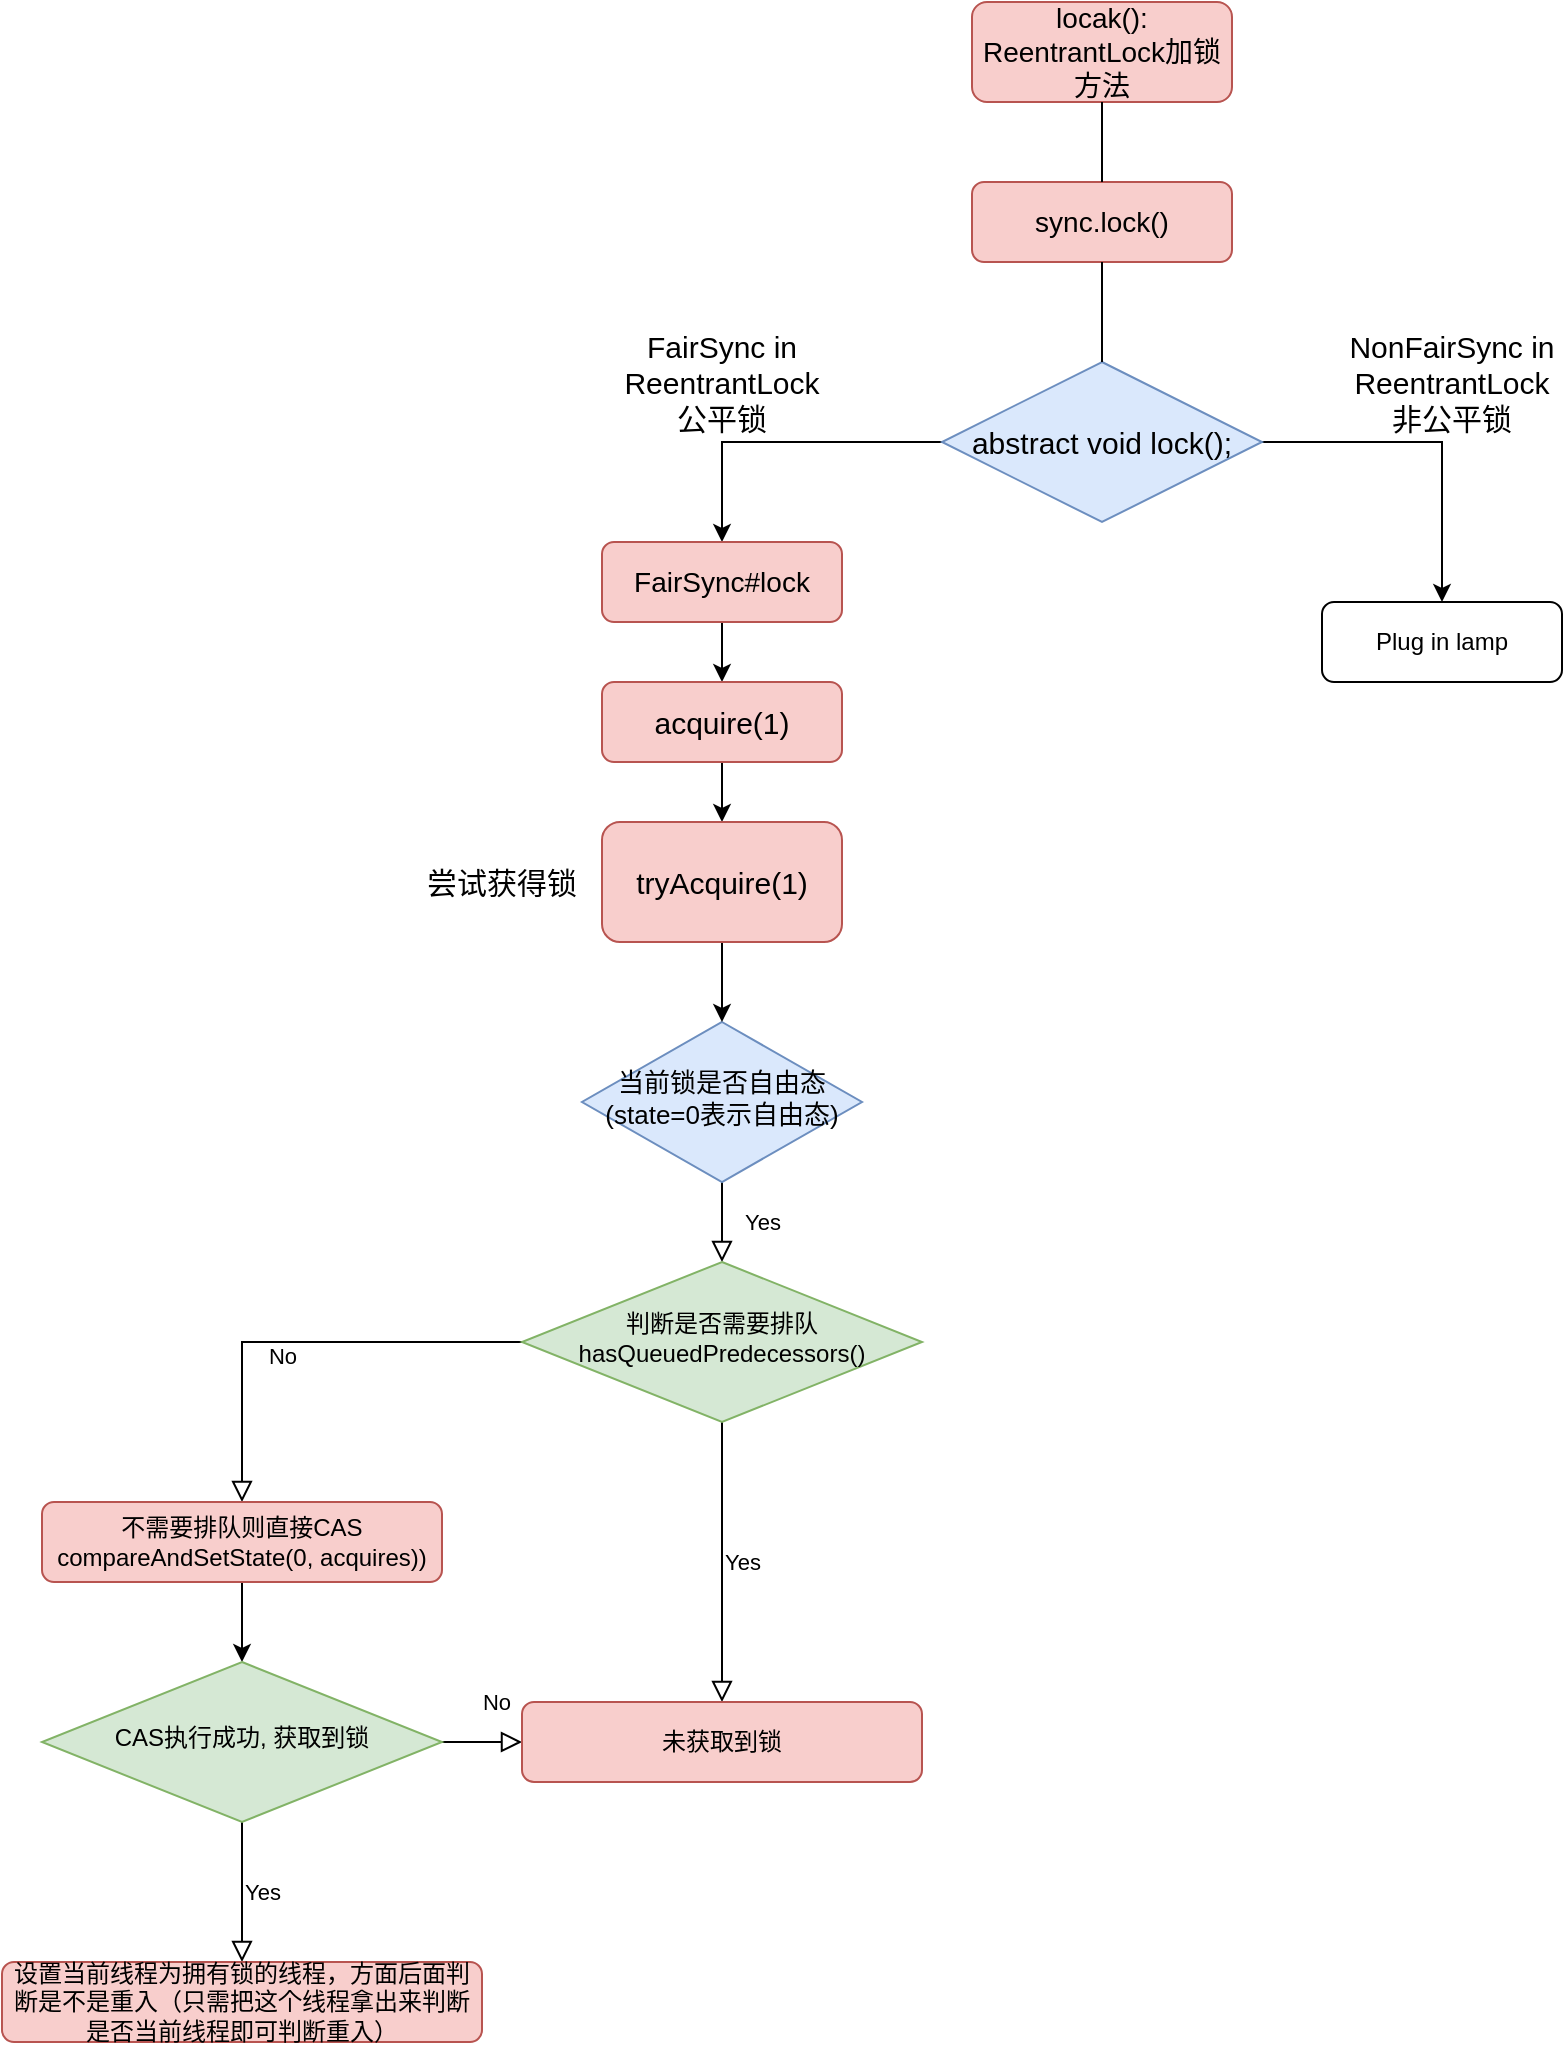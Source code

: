 <mxfile version="14.6.6" type="github">
  <diagram id="C5RBs43oDa-KdzZeNtuy" name="Page-1">
    <mxGraphModel dx="2249" dy="794" grid="1" gridSize="10" guides="1" tooltips="1" connect="1" arrows="1" fold="1" page="1" pageScale="1" pageWidth="827" pageHeight="1169" math="0" shadow="0">
      <root>
        <mxCell id="WIyWlLk6GJQsqaUBKTNV-0" />
        <mxCell id="WIyWlLk6GJQsqaUBKTNV-1" parent="WIyWlLk6GJQsqaUBKTNV-0" />
        <mxCell id="WIyWlLk6GJQsqaUBKTNV-3" value="locak(): ReentrantLock加锁方法" style="rounded=1;whiteSpace=wrap;html=1;fontSize=14;glass=0;strokeWidth=1;shadow=0;fillColor=#f8cecc;strokeColor=#b85450;" parent="WIyWlLk6GJQsqaUBKTNV-1" vertex="1">
          <mxGeometry x="155" y="50" width="130" height="50" as="geometry" />
        </mxCell>
        <mxCell id="WIyWlLk6GJQsqaUBKTNV-4" value="Yes" style="rounded=0;html=1;jettySize=auto;orthogonalLoop=1;fontSize=11;endArrow=block;endFill=0;endSize=8;strokeWidth=1;shadow=0;labelBackgroundColor=none;edgeStyle=orthogonalEdgeStyle;" parent="WIyWlLk6GJQsqaUBKTNV-1" source="WIyWlLk6GJQsqaUBKTNV-6" target="WIyWlLk6GJQsqaUBKTNV-10" edge="1">
          <mxGeometry y="20" relative="1" as="geometry">
            <mxPoint as="offset" />
          </mxGeometry>
        </mxCell>
        <mxCell id="WIyWlLk6GJQsqaUBKTNV-6" value="当前锁是否自由态(state=0表示自由态)" style="rhombus;whiteSpace=wrap;html=1;shadow=0;fontFamily=Helvetica;fontSize=13;align=center;strokeWidth=1;spacing=6;spacingTop=-4;fillColor=#dae8fc;strokeColor=#6c8ebf;" parent="WIyWlLk6GJQsqaUBKTNV-1" vertex="1">
          <mxGeometry x="-40" y="560" width="140" height="80" as="geometry" />
        </mxCell>
        <mxCell id="WIyWlLk6GJQsqaUBKTNV-8" value="No" style="rounded=0;html=1;jettySize=auto;orthogonalLoop=1;fontSize=11;endArrow=block;endFill=0;endSize=8;strokeWidth=1;shadow=0;labelBackgroundColor=none;edgeStyle=orthogonalEdgeStyle;exitX=0;exitY=0.5;exitDx=0;exitDy=0;" parent="WIyWlLk6GJQsqaUBKTNV-1" source="WIyWlLk6GJQsqaUBKTNV-10" target="WIyWlLk6GJQsqaUBKTNV-11" edge="1">
          <mxGeometry x="0.333" y="20" relative="1" as="geometry">
            <mxPoint as="offset" />
            <mxPoint x="-100" y="720" as="sourcePoint" />
          </mxGeometry>
        </mxCell>
        <mxCell id="WIyWlLk6GJQsqaUBKTNV-9" value="Yes" style="edgeStyle=orthogonalEdgeStyle;rounded=0;html=1;jettySize=auto;orthogonalLoop=1;fontSize=11;endArrow=block;endFill=0;endSize=8;strokeWidth=1;shadow=0;labelBackgroundColor=none;entryX=0.5;entryY=0;entryDx=0;entryDy=0;" parent="WIyWlLk6GJQsqaUBKTNV-1" source="WIyWlLk6GJQsqaUBKTNV-10" target="wI134FwoUZfQ0vSvFCqH-27" edge="1">
          <mxGeometry y="10" relative="1" as="geometry">
            <mxPoint as="offset" />
            <mxPoint x="30" y="800" as="targetPoint" />
          </mxGeometry>
        </mxCell>
        <mxCell id="WIyWlLk6GJQsqaUBKTNV-10" value="判断是否需要排队&lt;br&gt;hasQueuedPredecessors()" style="rhombus;whiteSpace=wrap;html=1;shadow=0;fontFamily=Helvetica;fontSize=12;align=center;strokeWidth=1;spacing=6;spacingTop=-4;fillColor=#d5e8d4;strokeColor=#82b366;" parent="WIyWlLk6GJQsqaUBKTNV-1" vertex="1">
          <mxGeometry x="-70" y="680" width="200" height="80" as="geometry" />
        </mxCell>
        <mxCell id="wI134FwoUZfQ0vSvFCqH-29" style="edgeStyle=orthogonalEdgeStyle;rounded=0;orthogonalLoop=1;jettySize=auto;html=1;exitX=0.5;exitY=1;exitDx=0;exitDy=0;entryX=0.5;entryY=0;entryDx=0;entryDy=0;fontSize=12;" edge="1" parent="WIyWlLk6GJQsqaUBKTNV-1" source="WIyWlLk6GJQsqaUBKTNV-11" target="wI134FwoUZfQ0vSvFCqH-26">
          <mxGeometry relative="1" as="geometry" />
        </mxCell>
        <mxCell id="WIyWlLk6GJQsqaUBKTNV-11" value="不需要排队则直接CAS&lt;br style=&quot;font-size: 12px;&quot;&gt;compareAndSetState(0, acquires))" style="rounded=1;whiteSpace=wrap;html=1;fontSize=12;glass=0;strokeWidth=1;shadow=0;fillColor=#f8cecc;strokeColor=#b85450;" parent="WIyWlLk6GJQsqaUBKTNV-1" vertex="1">
          <mxGeometry x="-310" y="800" width="200" height="40" as="geometry" />
        </mxCell>
        <mxCell id="wI134FwoUZfQ0vSvFCqH-0" value="sync.lock()" style="rounded=1;whiteSpace=wrap;html=1;fontSize=14;glass=0;strokeWidth=1;shadow=0;fillColor=#f8cecc;strokeColor=#b85450;" vertex="1" parent="WIyWlLk6GJQsqaUBKTNV-1">
          <mxGeometry x="155" y="140" width="130" height="40" as="geometry" />
        </mxCell>
        <mxCell id="wI134FwoUZfQ0vSvFCqH-1" value="" style="rounded=0;html=1;jettySize=auto;orthogonalLoop=1;fontSize=11;endArrow=none;endFill=0;endSize=8;strokeWidth=1;shadow=0;labelBackgroundColor=none;edgeStyle=orthogonalEdgeStyle;" edge="1" parent="WIyWlLk6GJQsqaUBKTNV-1" source="WIyWlLk6GJQsqaUBKTNV-3" target="wI134FwoUZfQ0vSvFCqH-0">
          <mxGeometry relative="1" as="geometry">
            <mxPoint x="220" y="90" as="sourcePoint" />
            <mxPoint x="220" y="170" as="targetPoint" />
          </mxGeometry>
        </mxCell>
        <mxCell id="wI134FwoUZfQ0vSvFCqH-6" style="edgeStyle=orthogonalEdgeStyle;rounded=0;orthogonalLoop=1;jettySize=auto;html=1;exitX=0;exitY=0.5;exitDx=0;exitDy=0;fontSize=15;entryX=0.5;entryY=0;entryDx=0;entryDy=0;" edge="1" parent="WIyWlLk6GJQsqaUBKTNV-1" source="wI134FwoUZfQ0vSvFCqH-4" target="wI134FwoUZfQ0vSvFCqH-9">
          <mxGeometry relative="1" as="geometry">
            <mxPoint x="30" y="340" as="targetPoint" />
          </mxGeometry>
        </mxCell>
        <mxCell id="wI134FwoUZfQ0vSvFCqH-11" style="edgeStyle=orthogonalEdgeStyle;rounded=0;orthogonalLoop=1;jettySize=auto;html=1;exitX=1;exitY=0.5;exitDx=0;exitDy=0;fontSize=15;" edge="1" parent="WIyWlLk6GJQsqaUBKTNV-1" source="wI134FwoUZfQ0vSvFCqH-4" target="wI134FwoUZfQ0vSvFCqH-10">
          <mxGeometry relative="1" as="geometry" />
        </mxCell>
        <mxCell id="wI134FwoUZfQ0vSvFCqH-4" value="&lt;span&gt;abstract void lock();&lt;/span&gt;" style="rhombus;whiteSpace=wrap;html=1;fontSize=15;fillColor=#dae8fc;strokeColor=#6c8ebf;" vertex="1" parent="WIyWlLk6GJQsqaUBKTNV-1">
          <mxGeometry x="140" y="230" width="160" height="80" as="geometry" />
        </mxCell>
        <mxCell id="wI134FwoUZfQ0vSvFCqH-5" value="" style="rounded=0;html=1;jettySize=auto;orthogonalLoop=1;fontSize=11;endArrow=none;endFill=0;endSize=8;strokeWidth=1;shadow=0;labelBackgroundColor=none;edgeStyle=orthogonalEdgeStyle;startArrow=none;" edge="1" parent="WIyWlLk6GJQsqaUBKTNV-1" source="wI134FwoUZfQ0vSvFCqH-0" target="wI134FwoUZfQ0vSvFCqH-4">
          <mxGeometry relative="1" as="geometry">
            <mxPoint x="220" y="180" as="sourcePoint" />
            <mxPoint x="220" y="380" as="targetPoint" />
          </mxGeometry>
        </mxCell>
        <mxCell id="wI134FwoUZfQ0vSvFCqH-8" value="FairSync in &lt;br&gt;ReentrantLock&lt;br&gt;公平锁" style="text;html=1;strokeColor=none;fillColor=none;align=center;verticalAlign=middle;whiteSpace=wrap;rounded=0;fontSize=15;" vertex="1" parent="WIyWlLk6GJQsqaUBKTNV-1">
          <mxGeometry x="-60" y="230" width="180" height="20" as="geometry" />
        </mxCell>
        <mxCell id="wI134FwoUZfQ0vSvFCqH-16" style="edgeStyle=orthogonalEdgeStyle;rounded=0;orthogonalLoop=1;jettySize=auto;html=1;exitX=0.5;exitY=1;exitDx=0;exitDy=0;fontSize=15;" edge="1" parent="WIyWlLk6GJQsqaUBKTNV-1" source="wI134FwoUZfQ0vSvFCqH-9" target="wI134FwoUZfQ0vSvFCqH-14">
          <mxGeometry relative="1" as="geometry" />
        </mxCell>
        <mxCell id="wI134FwoUZfQ0vSvFCqH-9" value="FairSync#lock" style="rounded=1;whiteSpace=wrap;html=1;fontSize=14;glass=0;strokeWidth=1;shadow=0;fillColor=#f8cecc;strokeColor=#b85450;" vertex="1" parent="WIyWlLk6GJQsqaUBKTNV-1">
          <mxGeometry x="-30" y="320" width="120" height="40" as="geometry" />
        </mxCell>
        <mxCell id="wI134FwoUZfQ0vSvFCqH-10" value="Plug in lamp" style="rounded=1;whiteSpace=wrap;html=1;fontSize=12;glass=0;strokeWidth=1;shadow=0;" vertex="1" parent="WIyWlLk6GJQsqaUBKTNV-1">
          <mxGeometry x="330" y="350" width="120" height="40" as="geometry" />
        </mxCell>
        <mxCell id="wI134FwoUZfQ0vSvFCqH-12" value="NonFairSync in ReentrantLock&lt;br&gt;非公平锁" style="text;html=1;strokeColor=none;fillColor=none;align=center;verticalAlign=middle;whiteSpace=wrap;rounded=0;fontSize=15;" vertex="1" parent="WIyWlLk6GJQsqaUBKTNV-1">
          <mxGeometry x="340" y="230" width="110" height="20" as="geometry" />
        </mxCell>
        <mxCell id="wI134FwoUZfQ0vSvFCqH-18" style="edgeStyle=orthogonalEdgeStyle;rounded=0;orthogonalLoop=1;jettySize=auto;html=1;exitX=0.5;exitY=1;exitDx=0;exitDy=0;entryX=0.5;entryY=0;entryDx=0;entryDy=0;fontSize=15;" edge="1" parent="WIyWlLk6GJQsqaUBKTNV-1" source="wI134FwoUZfQ0vSvFCqH-14" target="wI134FwoUZfQ0vSvFCqH-17">
          <mxGeometry relative="1" as="geometry" />
        </mxCell>
        <mxCell id="wI134FwoUZfQ0vSvFCqH-14" value="acquire(1)" style="rounded=1;whiteSpace=wrap;html=1;fontSize=15;fillColor=#f8cecc;strokeColor=#b85450;" vertex="1" parent="WIyWlLk6GJQsqaUBKTNV-1">
          <mxGeometry x="-30" y="390" width="120" height="40" as="geometry" />
        </mxCell>
        <mxCell id="wI134FwoUZfQ0vSvFCqH-21" style="edgeStyle=orthogonalEdgeStyle;rounded=0;orthogonalLoop=1;jettySize=auto;html=1;exitX=0.5;exitY=1;exitDx=0;exitDy=0;entryX=0.5;entryY=0;entryDx=0;entryDy=0;fontSize=15;" edge="1" parent="WIyWlLk6GJQsqaUBKTNV-1" source="wI134FwoUZfQ0vSvFCqH-17" target="WIyWlLk6GJQsqaUBKTNV-6">
          <mxGeometry relative="1" as="geometry" />
        </mxCell>
        <mxCell id="wI134FwoUZfQ0vSvFCqH-17" value="tryAcquire(1)" style="rounded=1;whiteSpace=wrap;html=1;fontSize=15;fillColor=#f8cecc;strokeColor=#b85450;" vertex="1" parent="WIyWlLk6GJQsqaUBKTNV-1">
          <mxGeometry x="-30" y="460" width="120" height="60" as="geometry" />
        </mxCell>
        <mxCell id="wI134FwoUZfQ0vSvFCqH-19" value="尝试获得锁" style="text;html=1;strokeColor=none;fillColor=none;align=center;verticalAlign=middle;whiteSpace=wrap;rounded=0;fontSize=15;" vertex="1" parent="WIyWlLk6GJQsqaUBKTNV-1">
          <mxGeometry x="-140" y="480" width="120" height="20" as="geometry" />
        </mxCell>
        <mxCell id="wI134FwoUZfQ0vSvFCqH-24" value="No" style="rounded=0;html=1;jettySize=auto;orthogonalLoop=1;fontSize=11;endArrow=block;endFill=0;endSize=8;strokeWidth=1;shadow=0;labelBackgroundColor=none;edgeStyle=orthogonalEdgeStyle;" edge="1" parent="WIyWlLk6GJQsqaUBKTNV-1" source="wI134FwoUZfQ0vSvFCqH-26" target="wI134FwoUZfQ0vSvFCqH-27">
          <mxGeometry x="0.333" y="20" relative="1" as="geometry">
            <mxPoint as="offset" />
          </mxGeometry>
        </mxCell>
        <mxCell id="wI134FwoUZfQ0vSvFCqH-25" value="Yes" style="edgeStyle=orthogonalEdgeStyle;rounded=0;html=1;jettySize=auto;orthogonalLoop=1;fontSize=11;endArrow=block;endFill=0;endSize=8;strokeWidth=1;shadow=0;labelBackgroundColor=none;" edge="1" parent="WIyWlLk6GJQsqaUBKTNV-1" source="wI134FwoUZfQ0vSvFCqH-26" target="wI134FwoUZfQ0vSvFCqH-28">
          <mxGeometry y="10" relative="1" as="geometry">
            <mxPoint as="offset" />
          </mxGeometry>
        </mxCell>
        <mxCell id="wI134FwoUZfQ0vSvFCqH-26" value="CAS执行成功, 获取到锁" style="rhombus;whiteSpace=wrap;html=1;shadow=0;fontFamily=Helvetica;fontSize=12;align=center;strokeWidth=1;spacing=6;spacingTop=-4;fillColor=#d5e8d4;strokeColor=#82b366;" vertex="1" parent="WIyWlLk6GJQsqaUBKTNV-1">
          <mxGeometry x="-310" y="880" width="200" height="80" as="geometry" />
        </mxCell>
        <mxCell id="wI134FwoUZfQ0vSvFCqH-27" value="未获取到锁" style="rounded=1;whiteSpace=wrap;html=1;fontSize=12;glass=0;strokeWidth=1;shadow=0;fillColor=#f8cecc;strokeColor=#b85450;" vertex="1" parent="WIyWlLk6GJQsqaUBKTNV-1">
          <mxGeometry x="-70" y="900" width="200" height="40" as="geometry" />
        </mxCell>
        <mxCell id="wI134FwoUZfQ0vSvFCqH-28" value="设置当前线程为拥有锁的线程，方面后面判断是不是重入（只需把这个线程拿出来判断是否当前线程即可判断重入）" style="rounded=1;whiteSpace=wrap;html=1;fontSize=12;glass=0;strokeWidth=1;shadow=0;fillColor=#f8cecc;strokeColor=#b85450;" vertex="1" parent="WIyWlLk6GJQsqaUBKTNV-1">
          <mxGeometry x="-330" y="1030" width="240" height="40" as="geometry" />
        </mxCell>
      </root>
    </mxGraphModel>
  </diagram>
</mxfile>
